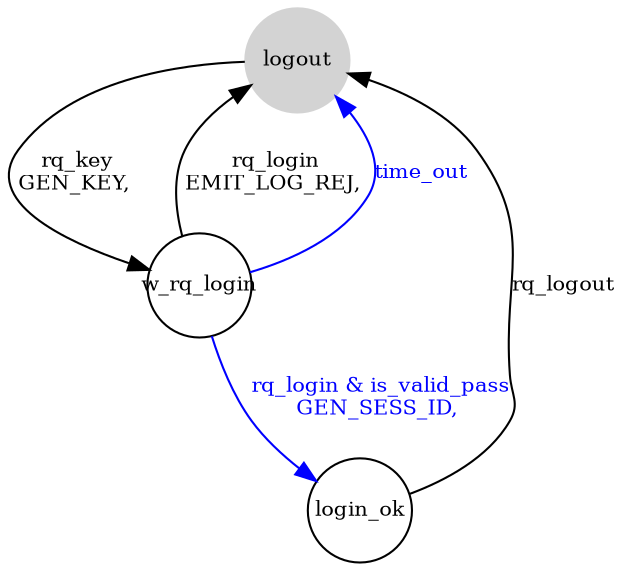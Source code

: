 digraph automata {
    node [shape = circle, fontsize=10, fixedsize=true width=0.7];
    logout [ style = filled, color=lightgrey ];

        logout  ->  w_rq_login  [ label = "rq_key\nGEN_KEY, ", color=black, fontcolor=black, fontsize=10, fixedsize=true ];
    w_rq_login  ->  login_ok  [ label = "rq_login & is_valid_pass\nGEN_SESS_ID, ", color=blue, fontcolor=blue, fontsize=10, fixedsize=true ];
    w_rq_login  ->  logout  [ label = "rq_login\nEMIT_LOG_REJ, ", color=black, fontcolor=black, fontsize=10, fixedsize=true ];
    w_rq_login  ->  logout  [ label = "time_out", color=blue, fontcolor=blue, fontsize=10, fixedsize=true ];
    login_ok  ->  logout  [ label = "rq_logout", color=black, fontcolor=black, fontsize=10, fixedsize=true ];
 

    //simple_dor  [ shape = plaintext ];
}
